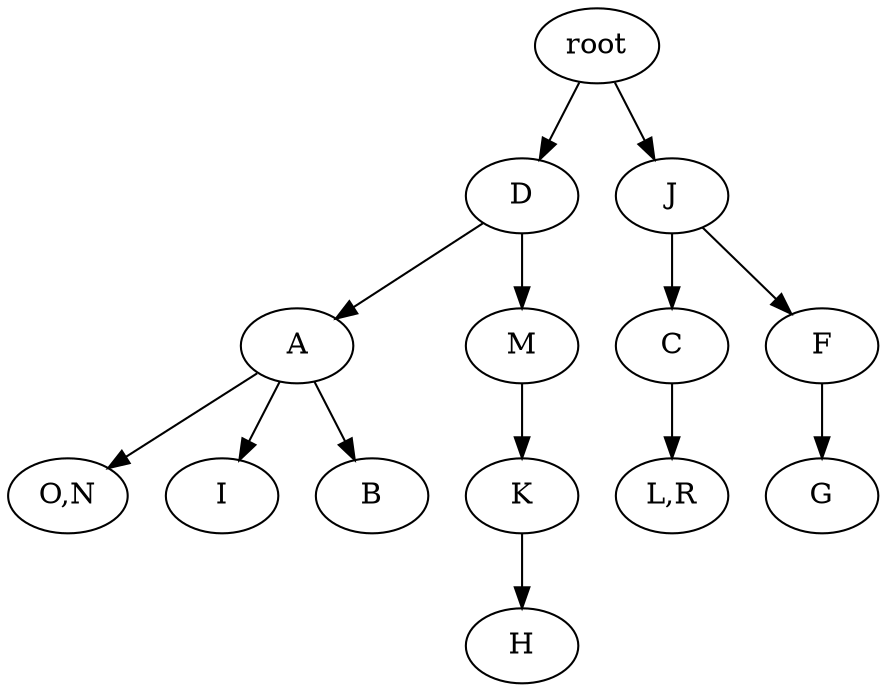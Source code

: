 strict digraph G {
	graph [name=G];
	0	 [label=root];
	7	 [label=D];
	0 -> 7;
	1	 [label=J];
	0 -> 1;
	9	 [label=A];
	12	 [label="O,N"];
	9 -> 12;
	14	 [label=I];
	9 -> 14;
	13	 [label=B];
	9 -> 13;
	3	 [label=C];
	6	 [label="L,R"];
	3 -> 6;
	7 -> 9;
	8	 [label=M];
	7 -> 8;
	2	 [label=F];
	4	 [label=G];
	2 -> 4;
	11	 [label=H];
	1 -> 3;
	1 -> 2;
	10	 [label=K];
	10 -> 11;
	8 -> 10;
}
